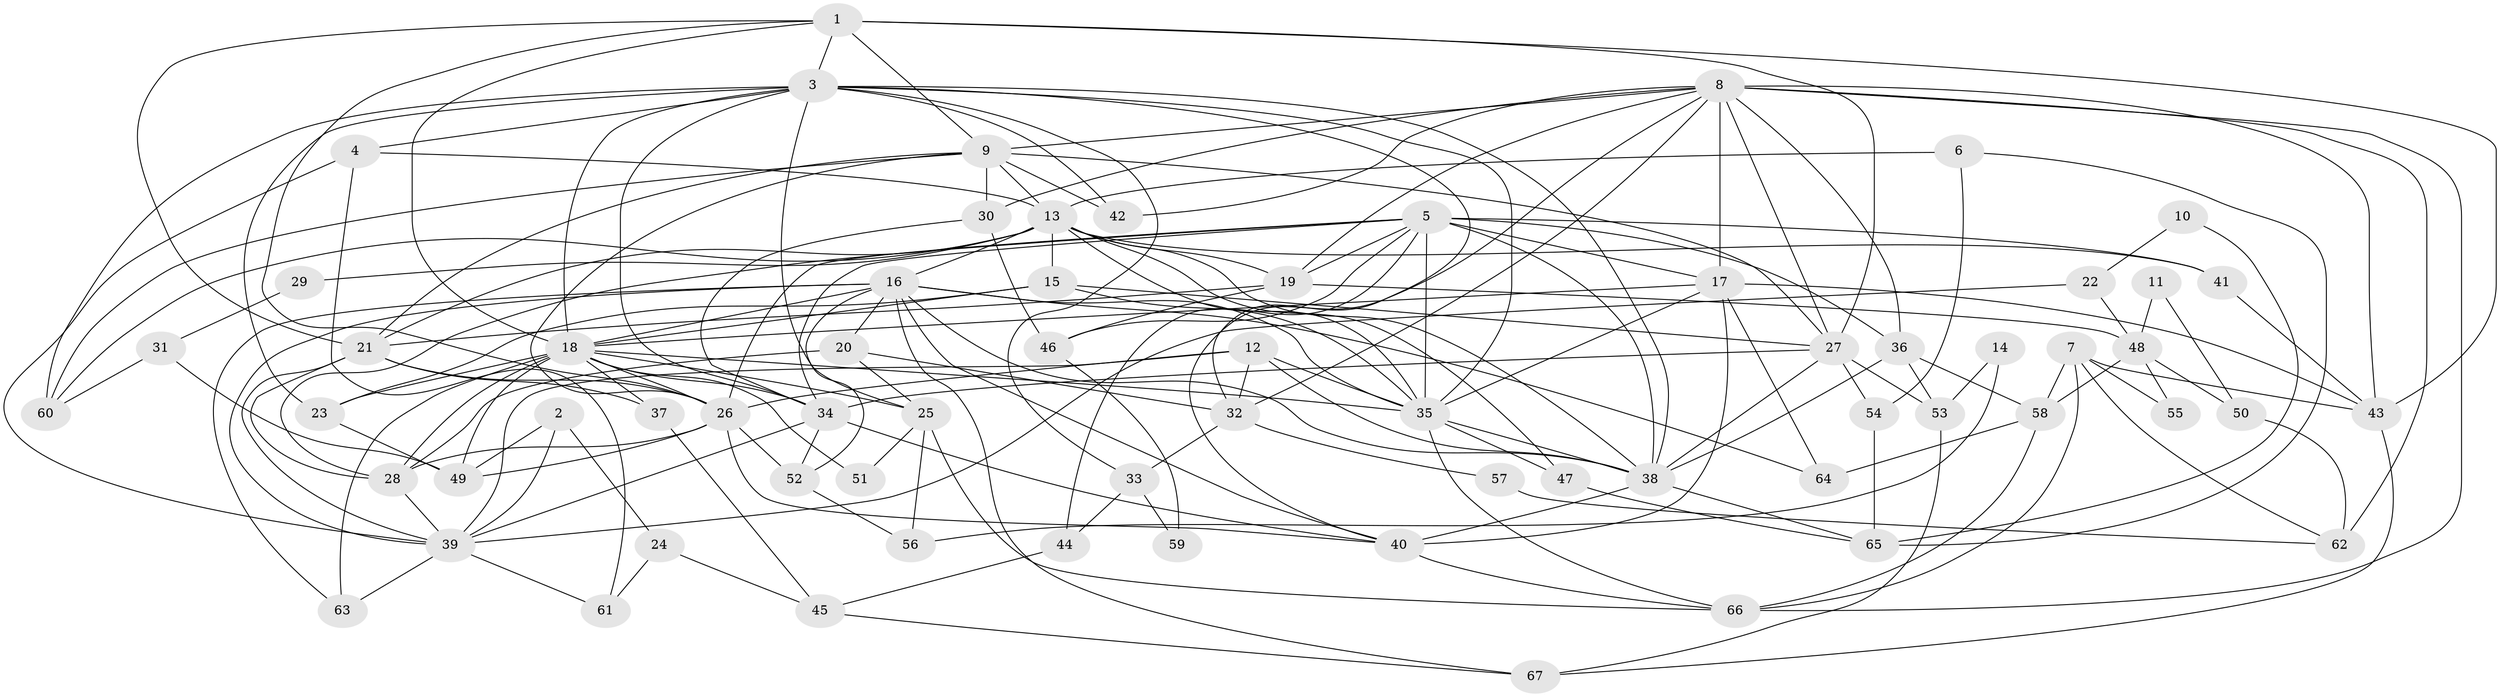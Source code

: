// original degree distribution, {5: 0.21641791044776118, 3: 0.29850746268656714, 4: 0.23880597014925373, 2: 0.11940298507462686, 6: 0.09701492537313433, 8: 0.022388059701492536, 9: 0.007462686567164179}
// Generated by graph-tools (version 1.1) at 2025/35/03/09/25 02:35:54]
// undirected, 67 vertices, 179 edges
graph export_dot {
graph [start="1"]
  node [color=gray90,style=filled];
  1;
  2;
  3;
  4;
  5;
  6;
  7;
  8;
  9;
  10;
  11;
  12;
  13;
  14;
  15;
  16;
  17;
  18;
  19;
  20;
  21;
  22;
  23;
  24;
  25;
  26;
  27;
  28;
  29;
  30;
  31;
  32;
  33;
  34;
  35;
  36;
  37;
  38;
  39;
  40;
  41;
  42;
  43;
  44;
  45;
  46;
  47;
  48;
  49;
  50;
  51;
  52;
  53;
  54;
  55;
  56;
  57;
  58;
  59;
  60;
  61;
  62;
  63;
  64;
  65;
  66;
  67;
  1 -- 3 [weight=1.0];
  1 -- 9 [weight=1.0];
  1 -- 18 [weight=1.0];
  1 -- 21 [weight=1.0];
  1 -- 26 [weight=1.0];
  1 -- 27 [weight=2.0];
  1 -- 43 [weight=1.0];
  2 -- 24 [weight=1.0];
  2 -- 39 [weight=1.0];
  2 -- 49 [weight=1.0];
  3 -- 4 [weight=1.0];
  3 -- 18 [weight=1.0];
  3 -- 23 [weight=1.0];
  3 -- 25 [weight=1.0];
  3 -- 32 [weight=1.0];
  3 -- 33 [weight=1.0];
  3 -- 34 [weight=1.0];
  3 -- 35 [weight=1.0];
  3 -- 38 [weight=1.0];
  3 -- 42 [weight=1.0];
  3 -- 60 [weight=1.0];
  4 -- 13 [weight=1.0];
  4 -- 39 [weight=1.0];
  4 -- 61 [weight=1.0];
  5 -- 17 [weight=1.0];
  5 -- 19 [weight=1.0];
  5 -- 26 [weight=1.0];
  5 -- 28 [weight=3.0];
  5 -- 34 [weight=1.0];
  5 -- 35 [weight=1.0];
  5 -- 36 [weight=1.0];
  5 -- 38 [weight=3.0];
  5 -- 41 [weight=1.0];
  5 -- 44 [weight=1.0];
  5 -- 46 [weight=1.0];
  6 -- 13 [weight=1.0];
  6 -- 54 [weight=1.0];
  6 -- 65 [weight=1.0];
  7 -- 43 [weight=1.0];
  7 -- 55 [weight=1.0];
  7 -- 58 [weight=1.0];
  7 -- 62 [weight=1.0];
  7 -- 66 [weight=1.0];
  8 -- 9 [weight=1.0];
  8 -- 17 [weight=2.0];
  8 -- 19 [weight=1.0];
  8 -- 27 [weight=1.0];
  8 -- 30 [weight=1.0];
  8 -- 32 [weight=1.0];
  8 -- 36 [weight=1.0];
  8 -- 40 [weight=1.0];
  8 -- 42 [weight=1.0];
  8 -- 43 [weight=1.0];
  8 -- 62 [weight=1.0];
  8 -- 66 [weight=1.0];
  9 -- 13 [weight=1.0];
  9 -- 21 [weight=1.0];
  9 -- 26 [weight=1.0];
  9 -- 27 [weight=2.0];
  9 -- 30 [weight=2.0];
  9 -- 42 [weight=1.0];
  9 -- 60 [weight=1.0];
  10 -- 22 [weight=1.0];
  10 -- 65 [weight=1.0];
  11 -- 48 [weight=1.0];
  11 -- 50 [weight=1.0];
  12 -- 26 [weight=1.0];
  12 -- 32 [weight=1.0];
  12 -- 35 [weight=1.0];
  12 -- 38 [weight=1.0];
  12 -- 39 [weight=1.0];
  13 -- 15 [weight=1.0];
  13 -- 16 [weight=1.0];
  13 -- 19 [weight=1.0];
  13 -- 21 [weight=1.0];
  13 -- 29 [weight=1.0];
  13 -- 35 [weight=2.0];
  13 -- 38 [weight=1.0];
  13 -- 41 [weight=1.0];
  13 -- 47 [weight=1.0];
  13 -- 60 [weight=1.0];
  14 -- 53 [weight=1.0];
  14 -- 56 [weight=1.0];
  15 -- 18 [weight=1.0];
  15 -- 23 [weight=1.0];
  15 -- 27 [weight=1.0];
  15 -- 35 [weight=1.0];
  16 -- 18 [weight=1.0];
  16 -- 20 [weight=1.0];
  16 -- 35 [weight=1.0];
  16 -- 38 [weight=1.0];
  16 -- 39 [weight=1.0];
  16 -- 40 [weight=1.0];
  16 -- 52 [weight=1.0];
  16 -- 63 [weight=1.0];
  16 -- 64 [weight=1.0];
  16 -- 67 [weight=1.0];
  17 -- 18 [weight=3.0];
  17 -- 35 [weight=1.0];
  17 -- 40 [weight=3.0];
  17 -- 43 [weight=1.0];
  17 -- 64 [weight=1.0];
  18 -- 23 [weight=1.0];
  18 -- 25 [weight=2.0];
  18 -- 26 [weight=1.0];
  18 -- 28 [weight=1.0];
  18 -- 34 [weight=1.0];
  18 -- 35 [weight=1.0];
  18 -- 37 [weight=1.0];
  18 -- 49 [weight=1.0];
  18 -- 51 [weight=1.0];
  18 -- 63 [weight=1.0];
  19 -- 21 [weight=1.0];
  19 -- 46 [weight=1.0];
  19 -- 48 [weight=1.0];
  20 -- 25 [weight=1.0];
  20 -- 28 [weight=1.0];
  20 -- 32 [weight=1.0];
  21 -- 26 [weight=1.0];
  21 -- 28 [weight=1.0];
  21 -- 37 [weight=1.0];
  21 -- 39 [weight=1.0];
  22 -- 39 [weight=1.0];
  22 -- 48 [weight=1.0];
  23 -- 49 [weight=1.0];
  24 -- 45 [weight=1.0];
  24 -- 61 [weight=1.0];
  25 -- 51 [weight=2.0];
  25 -- 56 [weight=1.0];
  25 -- 66 [weight=1.0];
  26 -- 28 [weight=1.0];
  26 -- 40 [weight=1.0];
  26 -- 49 [weight=1.0];
  26 -- 52 [weight=1.0];
  27 -- 34 [weight=1.0];
  27 -- 38 [weight=1.0];
  27 -- 53 [weight=1.0];
  27 -- 54 [weight=1.0];
  28 -- 39 [weight=1.0];
  29 -- 31 [weight=1.0];
  30 -- 34 [weight=1.0];
  30 -- 46 [weight=1.0];
  31 -- 49 [weight=1.0];
  31 -- 60 [weight=1.0];
  32 -- 33 [weight=1.0];
  32 -- 57 [weight=1.0];
  33 -- 44 [weight=1.0];
  33 -- 59 [weight=1.0];
  34 -- 39 [weight=1.0];
  34 -- 40 [weight=1.0];
  34 -- 52 [weight=1.0];
  35 -- 38 [weight=1.0];
  35 -- 47 [weight=1.0];
  35 -- 66 [weight=1.0];
  36 -- 38 [weight=1.0];
  36 -- 53 [weight=1.0];
  36 -- 58 [weight=1.0];
  37 -- 45 [weight=1.0];
  38 -- 40 [weight=1.0];
  38 -- 65 [weight=1.0];
  39 -- 61 [weight=1.0];
  39 -- 63 [weight=1.0];
  40 -- 66 [weight=1.0];
  41 -- 43 [weight=1.0];
  43 -- 67 [weight=1.0];
  44 -- 45 [weight=1.0];
  45 -- 67 [weight=1.0];
  46 -- 59 [weight=1.0];
  47 -- 65 [weight=1.0];
  48 -- 50 [weight=1.0];
  48 -- 55 [weight=1.0];
  48 -- 58 [weight=1.0];
  50 -- 62 [weight=1.0];
  52 -- 56 [weight=1.0];
  53 -- 67 [weight=1.0];
  54 -- 65 [weight=1.0];
  57 -- 62 [weight=1.0];
  58 -- 64 [weight=1.0];
  58 -- 66 [weight=1.0];
}
